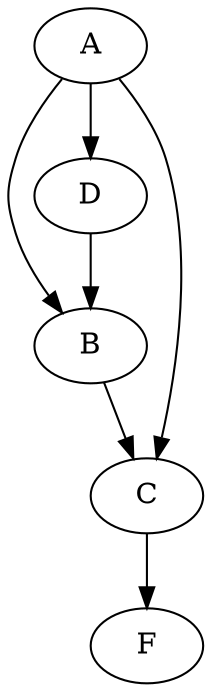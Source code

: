 strict digraph "exemplo3" {
  "A" -> "B" [peso=5]
  "B" -> "C" [peso=1]
  "A" -> "C" [peso=3]
  "A" -> "D" [peso=1]
  "C" -> "F" [peso=3]
  "D" -> "B" [peso=2]
}
